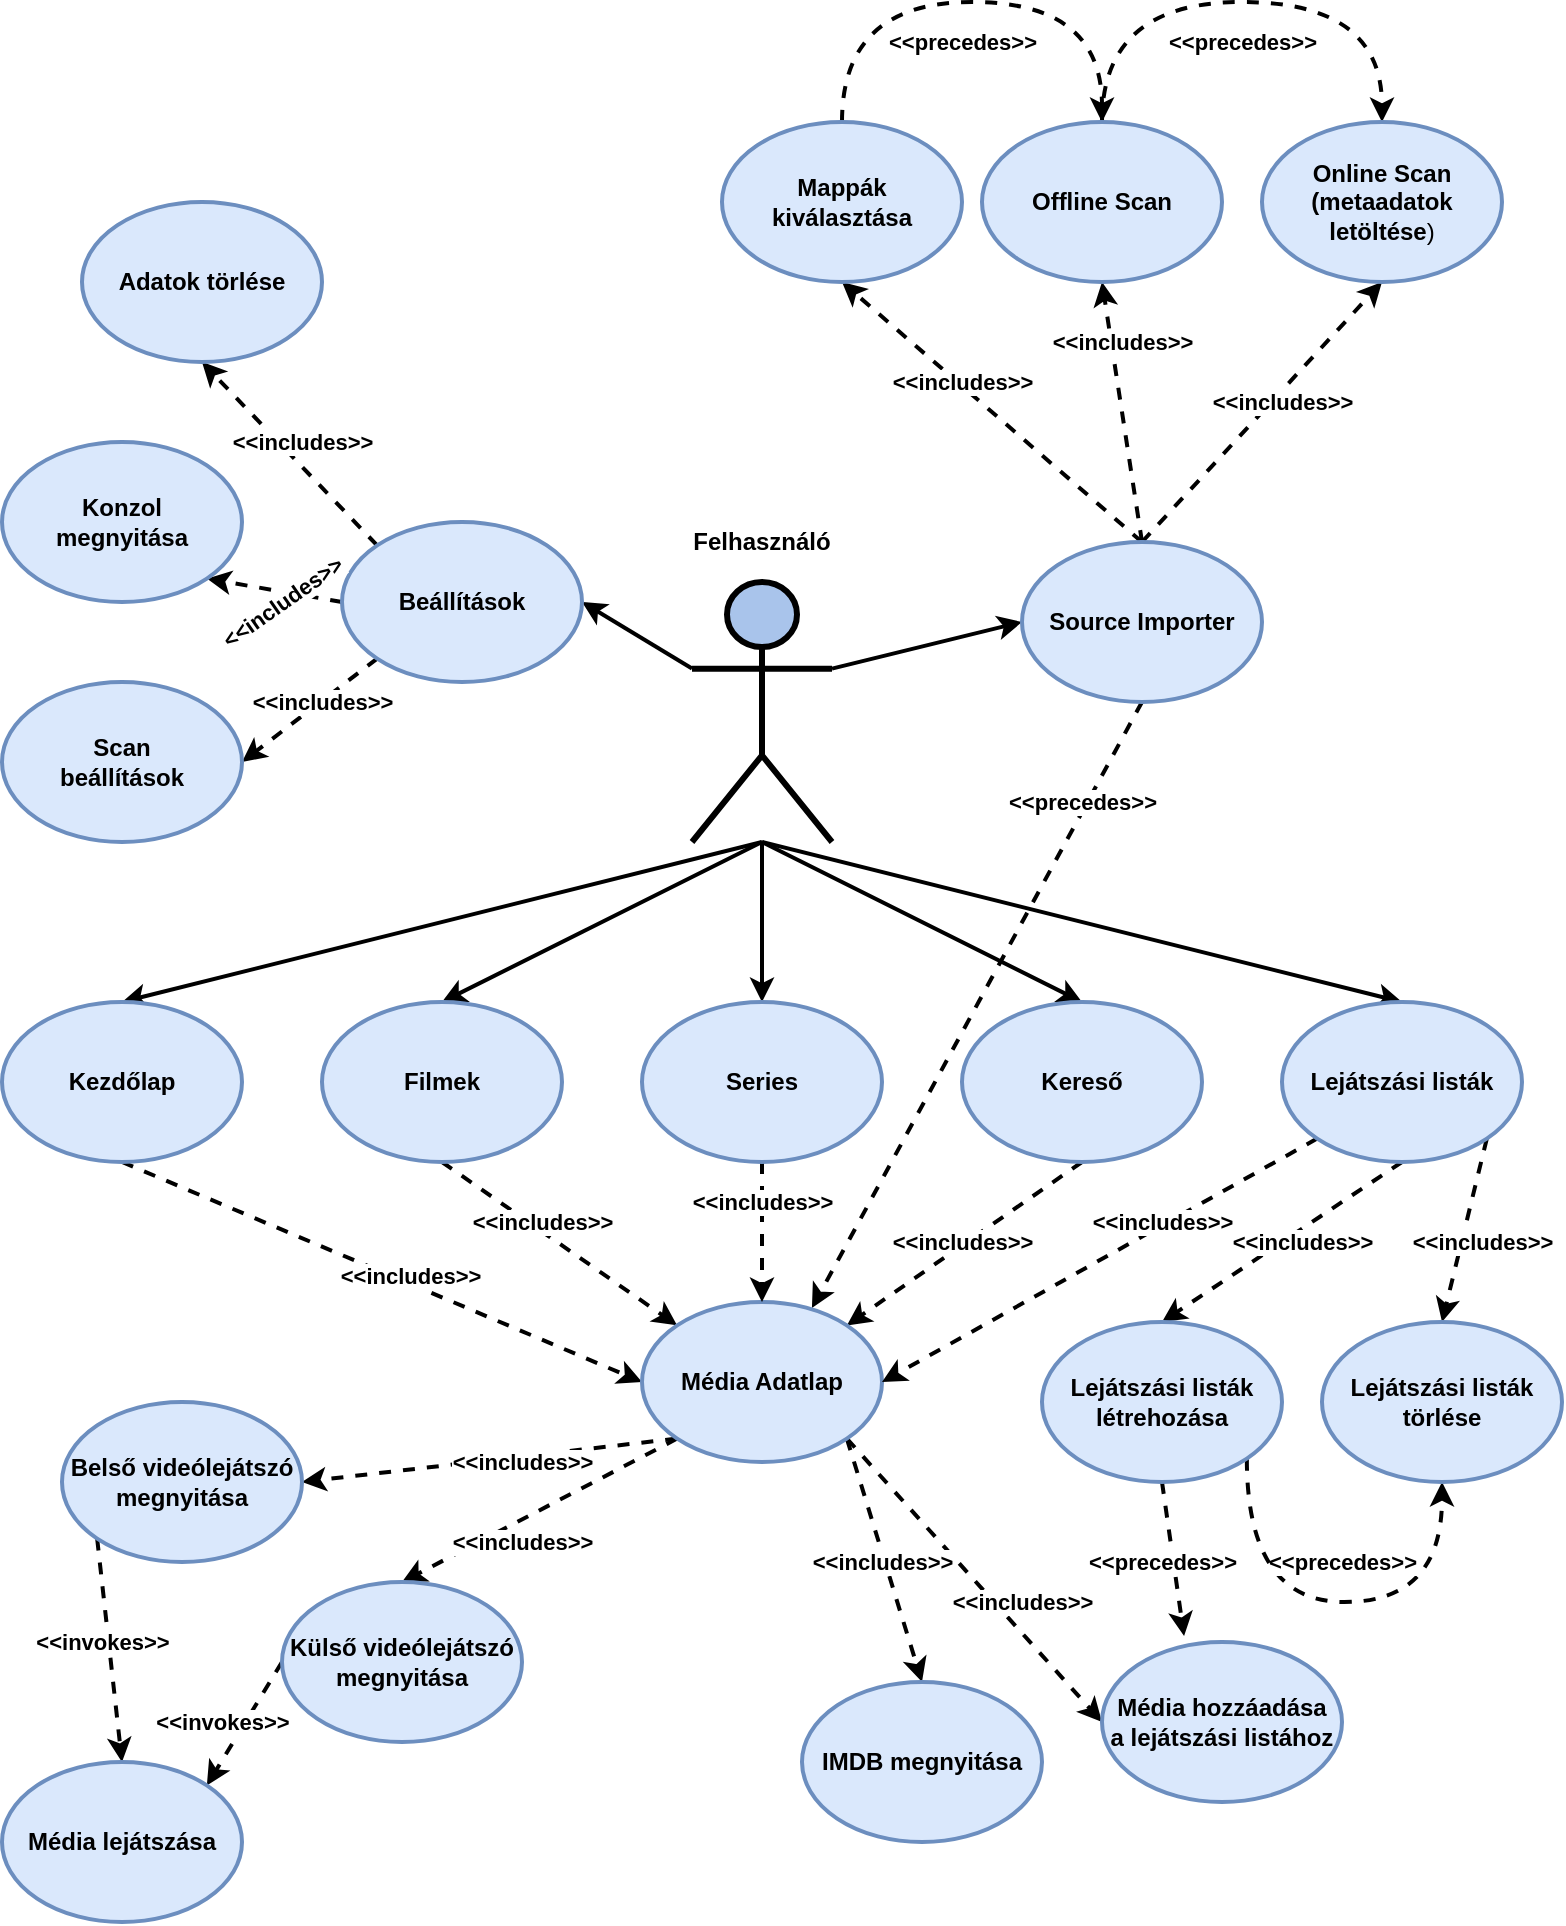 <mxfile version="14.6.11" type="device"><diagram id="Ur9Gphyhb0sk22UbbtdZ" name="Page-1"><mxGraphModel dx="1422" dy="763" grid="1" gridSize="10" guides="1" tooltips="1" connect="1" arrows="1" fold="1" page="1" pageScale="1" pageWidth="827" pageHeight="1169" math="0" shadow="0"><root><mxCell id="0"/><mxCell id="1" parent="0"/><mxCell id="7-2QCrB175cBmVZoJEUQ-9" style="edgeStyle=none;rounded=0;orthogonalLoop=1;jettySize=auto;html=1;entryX=0.5;entryY=0;entryDx=0;entryDy=0;strokeWidth=2;" parent="1" target="7-2QCrB175cBmVZoJEUQ-2" edge="1"><mxGeometry relative="1" as="geometry"><mxPoint x="420" y="440" as="sourcePoint"/></mxGeometry></mxCell><mxCell id="7-2QCrB175cBmVZoJEUQ-10" style="edgeStyle=none;rounded=0;orthogonalLoop=1;jettySize=auto;html=1;entryX=0.5;entryY=0;entryDx=0;entryDy=0;strokeWidth=2;" parent="1" target="7-2QCrB175cBmVZoJEUQ-6" edge="1"><mxGeometry relative="1" as="geometry"><mxPoint x="420" y="440" as="sourcePoint"/></mxGeometry></mxCell><mxCell id="7-2QCrB175cBmVZoJEUQ-31" style="edgeStyle=none;rounded=0;orthogonalLoop=1;jettySize=auto;html=1;entryX=0.5;entryY=0;entryDx=0;entryDy=0;strokeWidth=2;" parent="1" target="7-2QCrB175cBmVZoJEUQ-28" edge="1"><mxGeometry relative="1" as="geometry"><mxPoint x="420" y="440" as="sourcePoint"/></mxGeometry></mxCell><mxCell id="7-2QCrB175cBmVZoJEUQ-45" style="edgeStyle=none;rounded=0;orthogonalLoop=1;jettySize=auto;html=1;exitX=1;exitY=0.333;exitDx=0;exitDy=0;exitPerimeter=0;entryX=0;entryY=0.5;entryDx=0;entryDy=0;strokeWidth=2;" parent="1" source="7-2QCrB175cBmVZoJEUQ-1" target="7-2QCrB175cBmVZoJEUQ-7" edge="1"><mxGeometry relative="1" as="geometry"/></mxCell><mxCell id="7-2QCrB175cBmVZoJEUQ-58" style="edgeStyle=none;rounded=0;orthogonalLoop=1;jettySize=auto;html=1;strokeWidth=2;" parent="1" source="7-2QCrB175cBmVZoJEUQ-1" target="7-2QCrB175cBmVZoJEUQ-55" edge="1"><mxGeometry relative="1" as="geometry"/></mxCell><mxCell id="7-2QCrB175cBmVZoJEUQ-59" style="edgeStyle=none;rounded=0;orthogonalLoop=1;jettySize=auto;html=1;exitX=0;exitY=0.333;exitDx=0;exitDy=0;exitPerimeter=0;entryX=1;entryY=0.5;entryDx=0;entryDy=0;strokeWidth=2;" parent="1" source="7-2QCrB175cBmVZoJEUQ-1" target="7-2QCrB175cBmVZoJEUQ-4" edge="1"><mxGeometry relative="1" as="geometry"/></mxCell><mxCell id="7-2QCrB175cBmVZoJEUQ-1" value="" style="shape=umlActor;verticalLabelPosition=bottom;verticalAlign=top;html=1;outlineConnect=0;strokeWidth=3;fillColor=#A9C4EB;sketch=0;shadow=0;" parent="1" vertex="1"><mxGeometry x="385" y="310" width="70" height="130" as="geometry"/></mxCell><mxCell id="7-2QCrB175cBmVZoJEUQ-16" style="edgeStyle=none;rounded=0;orthogonalLoop=1;jettySize=auto;html=1;exitX=0.5;exitY=1;exitDx=0;exitDy=0;entryX=0;entryY=0.5;entryDx=0;entryDy=0;strokeWidth=2;dashed=1;" parent="1" source="7-2QCrB175cBmVZoJEUQ-2" target="7-2QCrB175cBmVZoJEUQ-8" edge="1"><mxGeometry relative="1" as="geometry"/></mxCell><mxCell id="7-2QCrB175cBmVZoJEUQ-22" value="&lt;b&gt;&amp;lt;&amp;lt;includes&amp;gt;&amp;gt;&lt;/b&gt;" style="edgeLabel;html=1;align=center;verticalAlign=middle;resizable=0;points=[];" parent="7-2QCrB175cBmVZoJEUQ-16" vertex="1" connectable="0"><mxGeometry x="0.174" relative="1" as="geometry"><mxPoint x="-9" y="-8" as="offset"/></mxGeometry></mxCell><mxCell id="7-2QCrB175cBmVZoJEUQ-2" value="&lt;b&gt;Kezdőlap&lt;/b&gt;" style="ellipse;whiteSpace=wrap;html=1;strokeWidth=2;fillColor=#dae8fc;strokeColor=#6c8ebf;" parent="1" vertex="1"><mxGeometry x="40" y="520" width="120" height="80" as="geometry"/></mxCell><mxCell id="7-2QCrB175cBmVZoJEUQ-63" style="edgeStyle=none;rounded=0;orthogonalLoop=1;jettySize=auto;html=1;exitX=0;exitY=0;exitDx=0;exitDy=0;entryX=0.5;entryY=1;entryDx=0;entryDy=0;strokeWidth=2;dashed=1;" parent="1" source="7-2QCrB175cBmVZoJEUQ-4" target="7-2QCrB175cBmVZoJEUQ-60" edge="1"><mxGeometry relative="1" as="geometry"/></mxCell><mxCell id="7-2QCrB175cBmVZoJEUQ-64" style="edgeStyle=none;rounded=0;orthogonalLoop=1;jettySize=auto;html=1;exitX=0;exitY=0.5;exitDx=0;exitDy=0;entryX=1;entryY=1;entryDx=0;entryDy=0;strokeWidth=2;dashed=1;" parent="1" source="7-2QCrB175cBmVZoJEUQ-4" target="7-2QCrB175cBmVZoJEUQ-61" edge="1"><mxGeometry relative="1" as="geometry"/></mxCell><mxCell id="7-2QCrB175cBmVZoJEUQ-65" style="edgeStyle=none;rounded=0;orthogonalLoop=1;jettySize=auto;html=1;exitX=0;exitY=1;exitDx=0;exitDy=0;entryX=1;entryY=0.5;entryDx=0;entryDy=0;strokeWidth=2;dashed=1;" parent="1" source="7-2QCrB175cBmVZoJEUQ-4" target="7-2QCrB175cBmVZoJEUQ-62" edge="1"><mxGeometry relative="1" as="geometry"><Array as="points"/></mxGeometry></mxCell><mxCell id="7-2QCrB175cBmVZoJEUQ-4" value="&lt;b&gt;Beállítások&lt;/b&gt;" style="ellipse;whiteSpace=wrap;html=1;strokeWidth=2;fillColor=#dae8fc;strokeColor=#6c8ebf;" parent="1" vertex="1"><mxGeometry x="210" y="280" width="120" height="80" as="geometry"/></mxCell><mxCell id="7-2QCrB175cBmVZoJEUQ-14" style="edgeStyle=none;rounded=0;orthogonalLoop=1;jettySize=auto;html=1;strokeWidth=2;entryX=0.5;entryY=0;entryDx=0;entryDy=0;" parent="1" target="7-2QCrB175cBmVZoJEUQ-5" edge="1"><mxGeometry relative="1" as="geometry"><mxPoint x="420" y="440" as="sourcePoint"/><mxPoint x="460" y="480" as="targetPoint"/></mxGeometry></mxCell><mxCell id="7-2QCrB175cBmVZoJEUQ-17" style="edgeStyle=none;rounded=0;orthogonalLoop=1;jettySize=auto;html=1;exitX=0.5;exitY=1;exitDx=0;exitDy=0;entryX=0;entryY=0;entryDx=0;entryDy=0;strokeWidth=2;dashed=1;" parent="1" source="7-2QCrB175cBmVZoJEUQ-5" target="7-2QCrB175cBmVZoJEUQ-8" edge="1"><mxGeometry relative="1" as="geometry"/></mxCell><mxCell id="7-2QCrB175cBmVZoJEUQ-5" value="&lt;b&gt;Filmek&lt;/b&gt;" style="ellipse;whiteSpace=wrap;html=1;strokeWidth=2;fillColor=#dae8fc;strokeColor=#6c8ebf;" parent="1" vertex="1"><mxGeometry x="200" y="520" width="120" height="80" as="geometry"/></mxCell><mxCell id="7-2QCrB175cBmVZoJEUQ-18" style="edgeStyle=none;rounded=0;orthogonalLoop=1;jettySize=auto;html=1;exitX=0.5;exitY=1;exitDx=0;exitDy=0;entryX=1;entryY=0;entryDx=0;entryDy=0;strokeWidth=2;dashed=1;" parent="1" source="7-2QCrB175cBmVZoJEUQ-6" target="7-2QCrB175cBmVZoJEUQ-8" edge="1"><mxGeometry relative="1" as="geometry"/></mxCell><mxCell id="7-2QCrB175cBmVZoJEUQ-6" value="&lt;b&gt;Kereső&lt;/b&gt;" style="ellipse;whiteSpace=wrap;html=1;strokeWidth=2;fillColor=#dae8fc;strokeColor=#6c8ebf;" parent="1" vertex="1"><mxGeometry x="520" y="520" width="120" height="80" as="geometry"/></mxCell><mxCell id="7-2QCrB175cBmVZoJEUQ-49" style="edgeStyle=none;rounded=0;orthogonalLoop=1;jettySize=auto;html=1;exitX=0.5;exitY=0;exitDx=0;exitDy=0;entryX=0.5;entryY=1;entryDx=0;entryDy=0;strokeWidth=2;dashed=1;" parent="1" source="7-2QCrB175cBmVZoJEUQ-7" target="7-2QCrB175cBmVZoJEUQ-46" edge="1"><mxGeometry relative="1" as="geometry"/></mxCell><mxCell id="7-2QCrB175cBmVZoJEUQ-50" style="edgeStyle=none;rounded=0;orthogonalLoop=1;jettySize=auto;html=1;exitX=0.5;exitY=0;exitDx=0;exitDy=0;entryX=0.5;entryY=1;entryDx=0;entryDy=0;strokeWidth=2;dashed=1;" parent="1" source="7-2QCrB175cBmVZoJEUQ-7" target="7-2QCrB175cBmVZoJEUQ-48" edge="1"><mxGeometry relative="1" as="geometry"/></mxCell><mxCell id="7-2QCrB175cBmVZoJEUQ-51" style="edgeStyle=none;rounded=0;orthogonalLoop=1;jettySize=auto;html=1;exitX=0.5;exitY=0;exitDx=0;exitDy=0;entryX=0.5;entryY=1;entryDx=0;entryDy=0;strokeWidth=2;dashed=1;" parent="1" source="7-2QCrB175cBmVZoJEUQ-7" target="7-2QCrB175cBmVZoJEUQ-47" edge="1"><mxGeometry relative="1" as="geometry"/></mxCell><mxCell id="fYKskzYv3Tn3ktSkoDyI-10" style="rounded=0;orthogonalLoop=1;jettySize=auto;html=1;exitX=0.5;exitY=1;exitDx=0;exitDy=0;entryX=0.708;entryY=0.038;entryDx=0;entryDy=0;entryPerimeter=0;dashed=1;strokeWidth=2;" edge="1" parent="1" source="7-2QCrB175cBmVZoJEUQ-7" target="7-2QCrB175cBmVZoJEUQ-8"><mxGeometry relative="1" as="geometry"/></mxCell><mxCell id="7-2QCrB175cBmVZoJEUQ-7" value="&lt;b&gt;Source Importer&lt;/b&gt;" style="ellipse;whiteSpace=wrap;html=1;strokeWidth=2;fillColor=#dae8fc;strokeColor=#6c8ebf;sketch=0;" parent="1" vertex="1"><mxGeometry x="550" y="290" width="120" height="80" as="geometry"/></mxCell><mxCell id="7-2QCrB175cBmVZoJEUQ-20" style="edgeStyle=none;rounded=0;orthogonalLoop=1;jettySize=auto;html=1;exitX=0;exitY=1;exitDx=0;exitDy=0;entryX=1;entryY=0.5;entryDx=0;entryDy=0;strokeWidth=2;dashed=1;" parent="1" source="7-2QCrB175cBmVZoJEUQ-8" target="7-2QCrB175cBmVZoJEUQ-15" edge="1"><mxGeometry relative="1" as="geometry"/></mxCell><mxCell id="7-2QCrB175cBmVZoJEUQ-21" style="edgeStyle=none;rounded=0;orthogonalLoop=1;jettySize=auto;html=1;exitX=0;exitY=1;exitDx=0;exitDy=0;entryX=0.5;entryY=0;entryDx=0;entryDy=0;strokeWidth=2;dashed=1;" parent="1" source="7-2QCrB175cBmVZoJEUQ-8" target="7-2QCrB175cBmVZoJEUQ-19" edge="1"><mxGeometry relative="1" as="geometry"/></mxCell><mxCell id="7-2QCrB175cBmVZoJEUQ-38" style="edgeStyle=none;rounded=0;orthogonalLoop=1;jettySize=auto;html=1;exitX=1;exitY=1;exitDx=0;exitDy=0;dashed=1;strokeWidth=2;entryX=0.5;entryY=0;entryDx=0;entryDy=0;" parent="1" source="7-2QCrB175cBmVZoJEUQ-8" target="7-2QCrB175cBmVZoJEUQ-39" edge="1"><mxGeometry relative="1" as="geometry"><mxPoint x="660" y="760" as="targetPoint"/></mxGeometry></mxCell><mxCell id="7-2QCrB175cBmVZoJEUQ-42" style="edgeStyle=none;rounded=0;orthogonalLoop=1;jettySize=auto;html=1;exitX=1;exitY=1;exitDx=0;exitDy=0;entryX=0;entryY=0.5;entryDx=0;entryDy=0;dashed=1;strokeWidth=2;" parent="1" source="7-2QCrB175cBmVZoJEUQ-8" target="7-2QCrB175cBmVZoJEUQ-40" edge="1"><mxGeometry relative="1" as="geometry"/></mxCell><mxCell id="7-2QCrB175cBmVZoJEUQ-8" value="&lt;b&gt;Média Adatlap&lt;/b&gt;" style="ellipse;whiteSpace=wrap;html=1;strokeWidth=2;fillColor=#dae8fc;strokeColor=#6c8ebf;" parent="1" vertex="1"><mxGeometry x="360" y="670" width="120" height="80" as="geometry"/></mxCell><mxCell id="7-2QCrB175cBmVZoJEUQ-12" value="&lt;b&gt;Felhasználó&lt;/b&gt;" style="text;html=1;align=center;verticalAlign=middle;whiteSpace=wrap;rounded=0;" parent="1" vertex="1"><mxGeometry x="370" y="280" width="100" height="20" as="geometry"/></mxCell><mxCell id="7-2QCrB175cBmVZoJEUQ-72" style="edgeStyle=none;rounded=0;orthogonalLoop=1;jettySize=auto;html=1;exitX=0;exitY=1;exitDx=0;exitDy=0;entryX=0.5;entryY=0;entryDx=0;entryDy=0;dashed=1;strokeWidth=2;" parent="1" source="7-2QCrB175cBmVZoJEUQ-15" target="7-2QCrB175cBmVZoJEUQ-71" edge="1"><mxGeometry relative="1" as="geometry"/></mxCell><mxCell id="7-2QCrB175cBmVZoJEUQ-15" value="&lt;div&gt;&lt;b&gt;Belső videólejátszó&lt;/b&gt;&lt;/div&gt;&lt;div&gt;&lt;b&gt;megnyitása&lt;/b&gt;&lt;br&gt;&lt;/div&gt;" style="ellipse;whiteSpace=wrap;html=1;strokeWidth=2;fillColor=#dae8fc;strokeColor=#6c8ebf;" parent="1" vertex="1"><mxGeometry x="70" y="720" width="120" height="80" as="geometry"/></mxCell><mxCell id="7-2QCrB175cBmVZoJEUQ-73" style="edgeStyle=none;rounded=0;orthogonalLoop=1;jettySize=auto;html=1;exitX=0;exitY=0.5;exitDx=0;exitDy=0;entryX=1;entryY=0;entryDx=0;entryDy=0;dashed=1;strokeWidth=2;" parent="1" source="7-2QCrB175cBmVZoJEUQ-19" target="7-2QCrB175cBmVZoJEUQ-71" edge="1"><mxGeometry relative="1" as="geometry"/></mxCell><mxCell id="7-2QCrB175cBmVZoJEUQ-19" value="&lt;div&gt;&lt;b&gt;Külső videólejátszó&lt;/b&gt;&lt;/div&gt;&lt;div&gt;&lt;b&gt;megnyitása&lt;br&gt;&lt;/b&gt;&lt;/div&gt;" style="ellipse;whiteSpace=wrap;html=1;strokeWidth=2;fillColor=#dae8fc;strokeColor=#6c8ebf;" parent="1" vertex="1"><mxGeometry x="180" y="810" width="120" height="80" as="geometry"/></mxCell><mxCell id="7-2QCrB175cBmVZoJEUQ-24" value="&lt;b&gt;&amp;lt;&amp;lt;includes&amp;gt;&amp;gt;&lt;/b&gt;" style="edgeLabel;html=1;align=center;verticalAlign=middle;resizable=0;points=[];" parent="1" vertex="1" connectable="0"><mxGeometry x="309.997" y="630.0" as="geometry"/></mxCell><mxCell id="7-2QCrB175cBmVZoJEUQ-25" value="&lt;b&gt;&amp;lt;&amp;lt;includes&amp;gt;&amp;gt;&lt;/b&gt;" style="edgeLabel;html=1;align=center;verticalAlign=middle;resizable=0;points=[];" parent="1" vertex="1" connectable="0"><mxGeometry x="519.997" y="640.0" as="geometry"/></mxCell><mxCell id="7-2QCrB175cBmVZoJEUQ-26" value="&lt;b&gt;&amp;lt;&amp;lt;includes&amp;gt;&amp;gt;&lt;/b&gt;" style="edgeLabel;html=1;align=center;verticalAlign=middle;resizable=0;points=[];" parent="1" vertex="1" connectable="0"><mxGeometry x="299.997" y="790.0" as="geometry"/></mxCell><mxCell id="7-2QCrB175cBmVZoJEUQ-27" value="&lt;b&gt;&amp;lt;&amp;lt;includes&amp;gt;&amp;gt;&lt;/b&gt;" style="edgeLabel;html=1;align=center;verticalAlign=middle;resizable=0;points=[];" parent="1" vertex="1" connectable="0"><mxGeometry x="299.997" y="750.0" as="geometry"/></mxCell><mxCell id="7-2QCrB175cBmVZoJEUQ-29" style="edgeStyle=none;rounded=0;orthogonalLoop=1;jettySize=auto;html=1;exitX=0;exitY=1;exitDx=0;exitDy=0;entryX=1;entryY=0.5;entryDx=0;entryDy=0;dashed=1;strokeWidth=2;" parent="1" source="7-2QCrB175cBmVZoJEUQ-28" target="7-2QCrB175cBmVZoJEUQ-8" edge="1"><mxGeometry relative="1" as="geometry"/></mxCell><mxCell id="7-2QCrB175cBmVZoJEUQ-34" style="edgeStyle=none;rounded=0;orthogonalLoop=1;jettySize=auto;html=1;exitX=0.5;exitY=1;exitDx=0;exitDy=0;entryX=0.5;entryY=0;entryDx=0;entryDy=0;strokeWidth=2;dashed=1;" parent="1" source="7-2QCrB175cBmVZoJEUQ-28" target="7-2QCrB175cBmVZoJEUQ-32" edge="1"><mxGeometry relative="1" as="geometry"/></mxCell><mxCell id="7-2QCrB175cBmVZoJEUQ-35" style="edgeStyle=none;rounded=0;orthogonalLoop=1;jettySize=auto;html=1;exitX=1;exitY=1;exitDx=0;exitDy=0;entryX=0.5;entryY=0;entryDx=0;entryDy=0;strokeWidth=2;dashed=1;" parent="1" source="7-2QCrB175cBmVZoJEUQ-28" target="7-2QCrB175cBmVZoJEUQ-33" edge="1"><mxGeometry relative="1" as="geometry"/></mxCell><mxCell id="7-2QCrB175cBmVZoJEUQ-28" value="&lt;b&gt;Lejátszási listák&lt;/b&gt;" style="ellipse;whiteSpace=wrap;html=1;strokeWidth=2;fillColor=#dae8fc;strokeColor=#6c8ebf;" parent="1" vertex="1"><mxGeometry x="680" y="520" width="120" height="80" as="geometry"/></mxCell><mxCell id="7-2QCrB175cBmVZoJEUQ-30" value="&lt;b&gt;&amp;lt;&amp;lt;includes&amp;gt;&amp;gt;&lt;/b&gt;" style="edgeLabel;html=1;align=center;verticalAlign=middle;resizable=0;points=[];" parent="1" vertex="1" connectable="0"><mxGeometry x="619.997" y="630.0" as="geometry"/></mxCell><mxCell id="7-2QCrB175cBmVZoJEUQ-78" style="edgeStyle=orthogonalEdgeStyle;rounded=0;orthogonalLoop=1;jettySize=auto;html=1;entryX=0.5;entryY=1;entryDx=0;entryDy=0;dashed=1;strokeWidth=2;exitX=1;exitY=1;exitDx=0;exitDy=0;curved=1;" parent="1" source="7-2QCrB175cBmVZoJEUQ-32" target="7-2QCrB175cBmVZoJEUQ-33" edge="1"><mxGeometry relative="1" as="geometry"><mxPoint x="679" y="740" as="sourcePoint"/><Array as="points"><mxPoint x="662" y="820"/><mxPoint x="760" y="820"/></Array></mxGeometry></mxCell><mxCell id="7-2QCrB175cBmVZoJEUQ-80" style="edgeStyle=none;rounded=0;orthogonalLoop=1;jettySize=auto;html=1;exitX=0.5;exitY=1;exitDx=0;exitDy=0;entryX=0.342;entryY=-0.037;entryDx=0;entryDy=0;dashed=1;strokeWidth=2;entryPerimeter=0;" parent="1" source="7-2QCrB175cBmVZoJEUQ-32" target="7-2QCrB175cBmVZoJEUQ-40" edge="1"><mxGeometry relative="1" as="geometry"/></mxCell><mxCell id="7-2QCrB175cBmVZoJEUQ-32" value="&lt;div&gt;&lt;b&gt;Lejátszási listák&lt;/b&gt;&lt;/div&gt;&lt;div&gt;&lt;b&gt;létrehozása&lt;br&gt;&lt;/b&gt;&lt;/div&gt;" style="ellipse;whiteSpace=wrap;html=1;strokeWidth=2;fillColor=#dae8fc;strokeColor=#6c8ebf;" parent="1" vertex="1"><mxGeometry x="560" y="680" width="120" height="80" as="geometry"/></mxCell><mxCell id="7-2QCrB175cBmVZoJEUQ-33" value="&lt;b&gt;Lejátszási listák törlése&lt;br&gt;&lt;/b&gt;" style="ellipse;whiteSpace=wrap;html=1;strokeWidth=2;fillColor=#dae8fc;strokeColor=#6c8ebf;" parent="1" vertex="1"><mxGeometry x="700" y="680" width="120" height="80" as="geometry"/></mxCell><mxCell id="7-2QCrB175cBmVZoJEUQ-39" value="&lt;b&gt;IMDB megnyitása&lt;/b&gt;" style="ellipse;whiteSpace=wrap;html=1;strokeWidth=2;fillColor=#dae8fc;strokeColor=#6c8ebf;" parent="1" vertex="1"><mxGeometry x="440" y="860" width="120" height="80" as="geometry"/></mxCell><mxCell id="7-2QCrB175cBmVZoJEUQ-40" value="&lt;div&gt;&lt;b&gt;Média hozzáadása&lt;/b&gt;&lt;/div&gt;&lt;div&gt;&lt;b&gt;a lejátszási listához&lt;br&gt; &lt;/b&gt;&lt;/div&gt;" style="ellipse;whiteSpace=wrap;html=1;strokeWidth=2;fillColor=#dae8fc;strokeColor=#6c8ebf;" parent="1" vertex="1"><mxGeometry x="590" y="840" width="120" height="80" as="geometry"/></mxCell><mxCell id="7-2QCrB175cBmVZoJEUQ-43" value="&lt;b&gt;&amp;lt;&amp;lt;includes&amp;gt;&amp;gt;&lt;/b&gt;" style="edgeLabel;html=1;align=center;verticalAlign=middle;resizable=0;points=[];" parent="1" vertex="1" connectable="0"><mxGeometry x="549.997" y="820.0" as="geometry"/></mxCell><mxCell id="7-2QCrB175cBmVZoJEUQ-44" value="&lt;b&gt;&amp;lt;&amp;lt;includes&amp;gt;&amp;gt;&lt;/b&gt;" style="edgeLabel;html=1;align=center;verticalAlign=middle;resizable=0;points=[];" parent="1" vertex="1" connectable="0"><mxGeometry x="479.997" y="800.0" as="geometry"/></mxCell><mxCell id="fYKskzYv3Tn3ktSkoDyI-5" style="edgeStyle=orthogonalEdgeStyle;curved=1;rounded=0;orthogonalLoop=1;jettySize=auto;html=1;exitX=0.5;exitY=0;exitDx=0;exitDy=0;entryX=0.5;entryY=0;entryDx=0;entryDy=0;dashed=1;strokeWidth=2;" edge="1" parent="1" source="7-2QCrB175cBmVZoJEUQ-46" target="7-2QCrB175cBmVZoJEUQ-47"><mxGeometry relative="1" as="geometry"><Array as="points"><mxPoint x="460" y="20"/><mxPoint x="590" y="20"/></Array></mxGeometry></mxCell><mxCell id="7-2QCrB175cBmVZoJEUQ-46" value="&lt;div&gt;&lt;b&gt;Mappák&lt;/b&gt;&lt;/div&gt;&lt;div&gt;&lt;b&gt;kiválasztása&lt;/b&gt;&lt;/div&gt;" style="ellipse;whiteSpace=wrap;html=1;strokeWidth=2;fillColor=#dae8fc;strokeColor=#6c8ebf;" parent="1" vertex="1"><mxGeometry x="400" y="80" width="120" height="80" as="geometry"/></mxCell><mxCell id="fYKskzYv3Tn3ktSkoDyI-2" style="edgeStyle=orthogonalEdgeStyle;rounded=0;orthogonalLoop=1;jettySize=auto;html=1;exitX=0.5;exitY=0;exitDx=0;exitDy=0;entryX=0.5;entryY=0;entryDx=0;entryDy=0;curved=1;dashed=1;strokeWidth=2;" edge="1" parent="1" source="7-2QCrB175cBmVZoJEUQ-47" target="7-2QCrB175cBmVZoJEUQ-48"><mxGeometry relative="1" as="geometry"><Array as="points"><mxPoint x="590" y="20"/><mxPoint x="730" y="20"/></Array></mxGeometry></mxCell><mxCell id="7-2QCrB175cBmVZoJEUQ-47" value="&lt;b&gt;Offline Scan&lt;/b&gt;" style="ellipse;whiteSpace=wrap;html=1;strokeWidth=2;fillColor=#dae8fc;strokeColor=#6c8ebf;" parent="1" vertex="1"><mxGeometry x="530" y="80" width="120" height="80" as="geometry"/></mxCell><mxCell id="7-2QCrB175cBmVZoJEUQ-48" value="&lt;div&gt;&lt;b&gt;Online Scan&lt;/b&gt;&lt;/div&gt;&lt;div&gt;&lt;b&gt;(metaadatok letöltése&lt;/b&gt;)&lt;br&gt;&lt;/div&gt;" style="ellipse;whiteSpace=wrap;html=1;strokeWidth=2;fillColor=#dae8fc;strokeColor=#6c8ebf;" parent="1" vertex="1"><mxGeometry x="670" y="80" width="120" height="80" as="geometry"/></mxCell><mxCell id="7-2QCrB175cBmVZoJEUQ-52" value="&lt;b&gt;&amp;lt;&amp;lt;includes&amp;gt;&amp;gt;&lt;/b&gt;" style="edgeLabel;html=1;align=center;verticalAlign=middle;resizable=0;points=[];" parent="1" vertex="1" connectable="0"><mxGeometry x="519.997" y="210.0" as="geometry"/></mxCell><mxCell id="7-2QCrB175cBmVZoJEUQ-53" value="&lt;b&gt;&amp;lt;&amp;lt;includes&amp;gt;&amp;gt;&lt;/b&gt;" style="edgeLabel;html=1;align=center;verticalAlign=middle;resizable=0;points=[];" parent="1" vertex="1" connectable="0"><mxGeometry x="599.997" y="190.0" as="geometry"/></mxCell><mxCell id="7-2QCrB175cBmVZoJEUQ-54" value="&lt;b&gt;&amp;lt;&amp;lt;includes&amp;gt;&amp;gt;&lt;/b&gt;" style="edgeLabel;html=1;align=center;verticalAlign=middle;resizable=0;points=[];" parent="1" vertex="1" connectable="0"><mxGeometry x="679.997" y="220.0" as="geometry"/></mxCell><mxCell id="7-2QCrB175cBmVZoJEUQ-56" style="edgeStyle=none;rounded=0;orthogonalLoop=1;jettySize=auto;html=1;exitX=0.5;exitY=1;exitDx=0;exitDy=0;entryX=0.5;entryY=0;entryDx=0;entryDy=0;dashed=1;strokeWidth=2;" parent="1" source="7-2QCrB175cBmVZoJEUQ-55" target="7-2QCrB175cBmVZoJEUQ-8" edge="1"><mxGeometry relative="1" as="geometry"/></mxCell><mxCell id="7-2QCrB175cBmVZoJEUQ-55" value="&lt;b&gt;Series&lt;/b&gt;" style="ellipse;whiteSpace=wrap;html=1;strokeWidth=2;fillColor=#dae8fc;strokeColor=#6c8ebf;" parent="1" vertex="1"><mxGeometry x="360" y="520" width="120" height="80" as="geometry"/></mxCell><mxCell id="7-2QCrB175cBmVZoJEUQ-57" value="&lt;b&gt;&amp;lt;&amp;lt;includes&amp;gt;&amp;gt;&lt;/b&gt;" style="edgeLabel;html=1;align=center;verticalAlign=middle;resizable=0;points=[];" parent="1" vertex="1" connectable="0"><mxGeometry x="419.997" y="620.0" as="geometry"/></mxCell><mxCell id="7-2QCrB175cBmVZoJEUQ-60" value="&lt;b&gt;Adatok törlése&lt;/b&gt;" style="ellipse;whiteSpace=wrap;html=1;strokeWidth=2;fillColor=#dae8fc;strokeColor=#6c8ebf;" parent="1" vertex="1"><mxGeometry x="80" y="120" width="120" height="80" as="geometry"/></mxCell><mxCell id="7-2QCrB175cBmVZoJEUQ-61" value="&lt;div&gt;&lt;b&gt;Konzol&lt;/b&gt;&lt;/div&gt;&lt;div&gt;&lt;b&gt;megnyitása&lt;/b&gt;&lt;/div&gt;" style="ellipse;whiteSpace=wrap;html=1;strokeWidth=2;fillColor=#dae8fc;strokeColor=#6c8ebf;" parent="1" vertex="1"><mxGeometry x="40" y="240" width="120" height="80" as="geometry"/></mxCell><mxCell id="7-2QCrB175cBmVZoJEUQ-62" value="&lt;div&gt;&lt;b&gt;Scan&lt;/b&gt;&lt;/div&gt;&lt;div&gt;&lt;b&gt;beállítások&lt;/b&gt;&lt;/div&gt;" style="ellipse;whiteSpace=wrap;html=1;strokeWidth=2;fillColor=#dae8fc;strokeColor=#6c8ebf;" parent="1" vertex="1"><mxGeometry x="40" y="360" width="120" height="80" as="geometry"/></mxCell><mxCell id="7-2QCrB175cBmVZoJEUQ-66" value="&lt;b&gt;&amp;lt;&amp;lt;includes&amp;gt;&amp;gt;&lt;/b&gt;" style="edgeLabel;html=1;align=center;verticalAlign=middle;resizable=0;points=[];" parent="1" vertex="1" connectable="0"><mxGeometry x="189.997" y="240.0" as="geometry"/></mxCell><mxCell id="7-2QCrB175cBmVZoJEUQ-67" value="&lt;b&gt;&amp;lt;&amp;lt;includes&amp;gt;&amp;gt;&lt;/b&gt;" style="edgeLabel;html=1;align=center;verticalAlign=middle;resizable=0;points=[];rotation=-35;" parent="1" vertex="1" connectable="0"><mxGeometry x="179.997" y="320.0" as="geometry"/></mxCell><mxCell id="7-2QCrB175cBmVZoJEUQ-69" value="&lt;b&gt;&amp;lt;&amp;lt;includes&amp;gt;&amp;gt;&lt;/b&gt;" style="edgeLabel;html=1;align=center;verticalAlign=middle;resizable=0;points=[];" parent="1" vertex="1" connectable="0"><mxGeometry x="199.997" y="370.0" as="geometry"/></mxCell><mxCell id="7-2QCrB175cBmVZoJEUQ-71" value="&lt;b&gt;Média lejátszása&lt;/b&gt;" style="ellipse;whiteSpace=wrap;html=1;strokeWidth=2;fillColor=#dae8fc;strokeColor=#6c8ebf;" parent="1" vertex="1"><mxGeometry x="40" y="900" width="120" height="80" as="geometry"/></mxCell><mxCell id="7-2QCrB175cBmVZoJEUQ-74" value="&lt;b&gt;&amp;lt;&amp;lt;invokes&amp;gt;&amp;gt;&lt;/b&gt;" style="edgeLabel;html=1;align=center;verticalAlign=middle;resizable=0;points=[];" parent="1" vertex="1" connectable="0"><mxGeometry x="89.997" y="840.0" as="geometry"/></mxCell><mxCell id="7-2QCrB175cBmVZoJEUQ-75" value="&lt;b&gt;&amp;lt;&amp;lt;invokes&amp;gt;&amp;gt;&lt;/b&gt;" style="edgeLabel;html=1;align=center;verticalAlign=middle;resizable=0;points=[];" parent="1" vertex="1" connectable="0"><mxGeometry x="149.997" y="880.0" as="geometry"/></mxCell><mxCell id="7-2QCrB175cBmVZoJEUQ-77" value="&lt;b&gt;&amp;lt;&amp;lt;precedes&amp;gt;&amp;gt;&lt;/b&gt;" style="edgeLabel;html=1;align=center;verticalAlign=middle;resizable=0;points=[];" parent="1" vertex="1" connectable="0"><mxGeometry x="579.997" y="420.0" as="geometry"/></mxCell><mxCell id="7-2QCrB175cBmVZoJEUQ-79" value="&lt;b&gt;&amp;lt;&amp;lt;precedes&amp;gt;&amp;gt;&lt;/b&gt;" style="edgeLabel;html=1;align=center;verticalAlign=middle;resizable=0;points=[];" parent="1" vertex="1" connectable="0"><mxGeometry x="709.997" y="800.0" as="geometry"/></mxCell><mxCell id="7-2QCrB175cBmVZoJEUQ-81" value="&lt;b&gt;&amp;lt;&amp;lt;precedes&amp;gt;&amp;gt;&lt;/b&gt;" style="edgeLabel;html=1;align=center;verticalAlign=middle;resizable=0;points=[];" parent="1" vertex="1" connectable="0"><mxGeometry x="619.997" y="800.0" as="geometry"/></mxCell><mxCell id="7-2QCrB175cBmVZoJEUQ-83" value="&lt;b&gt;&amp;lt;&amp;lt;includes&amp;gt;&amp;gt;&lt;/b&gt;" style="edgeLabel;html=1;align=center;verticalAlign=middle;resizable=0;points=[];" parent="1" vertex="1" connectable="0"><mxGeometry x="689.997" y="640.0" as="geometry"/></mxCell><mxCell id="7-2QCrB175cBmVZoJEUQ-84" value="&lt;b&gt;&amp;lt;&amp;lt;includes&amp;gt;&amp;gt;&lt;/b&gt;" style="edgeLabel;html=1;align=center;verticalAlign=middle;resizable=0;points=[];" parent="1" vertex="1" connectable="0"><mxGeometry x="779.997" y="640.0" as="geometry"/></mxCell><mxCell id="fYKskzYv3Tn3ktSkoDyI-7" value="&lt;b&gt;&amp;lt;&amp;lt;precedes&amp;gt;&amp;gt;&lt;/b&gt;" style="edgeLabel;html=1;align=center;verticalAlign=middle;resizable=0;points=[];" vertex="1" connectable="0" parent="1"><mxGeometry x="659.997" y="40.0" as="geometry"/></mxCell><mxCell id="fYKskzYv3Tn3ktSkoDyI-8" value="&lt;b&gt;&amp;lt;&amp;lt;precedes&amp;gt;&amp;gt;&lt;/b&gt;" style="edgeLabel;html=1;align=center;verticalAlign=middle;resizable=0;points=[];" vertex="1" connectable="0" parent="1"><mxGeometry x="519.997" y="40.0" as="geometry"/></mxCell></root></mxGraphModel></diagram></mxfile>